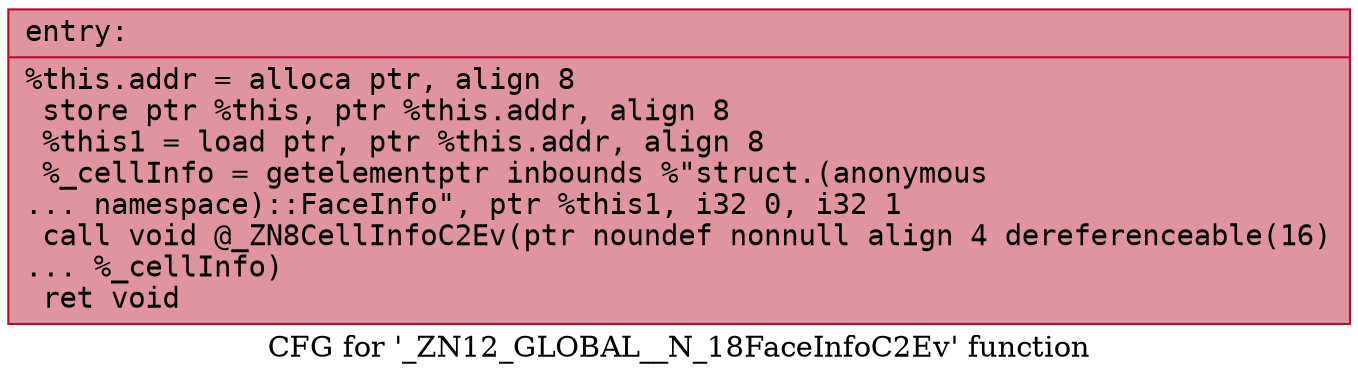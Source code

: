 digraph "CFG for '_ZN12_GLOBAL__N_18FaceInfoC2Ev' function" {
	label="CFG for '_ZN12_GLOBAL__N_18FaceInfoC2Ev' function";

	Node0x55dfe4c7a6f0 [shape=record,color="#b70d28ff", style=filled, fillcolor="#b70d2870" fontname="Courier",label="{entry:\l|  %this.addr = alloca ptr, align 8\l  store ptr %this, ptr %this.addr, align 8\l  %this1 = load ptr, ptr %this.addr, align 8\l  %_cellInfo = getelementptr inbounds %\"struct.(anonymous\l... namespace)::FaceInfo\", ptr %this1, i32 0, i32 1\l  call void @_ZN8CellInfoC2Ev(ptr noundef nonnull align 4 dereferenceable(16)\l... %_cellInfo)\l  ret void\l}"];
}
